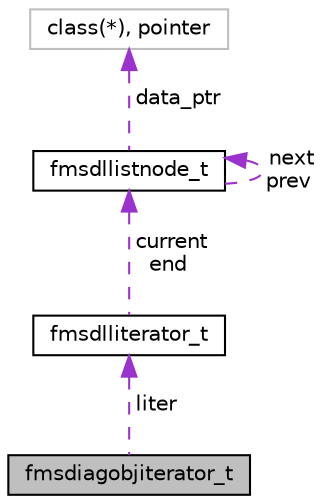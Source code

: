 digraph "fmsdiagobjiterator_t"
{
 // INTERACTIVE_SVG=YES
 // LATEX_PDF_SIZE
  edge [fontname="Helvetica",fontsize="10",labelfontname="Helvetica",labelfontsize="10"];
  node [fontname="Helvetica",fontsize="10",shape=record];
  Node1 [label="fmsdiagobjiterator_t",height=0.2,width=0.4,color="black", fillcolor="grey75", style="filled", fontcolor="black",tooltip="Iterator used to traverse the objects of the container."];
  Node2 -> Node1 [dir="back",color="darkorchid3",fontsize="10",style="dashed",label=" liter" ,fontname="Helvetica"];
  Node2 [label="fmsdlliterator_t",height=0.2,width=0.4,color="black", fillcolor="white", style="filled",URL="$group__fms__diag__dlinked__list__mod.html#structfms__diag__dlinked__list__mod_1_1fmsdlliterator__t",tooltip="Linked list iterator."];
  Node3 -> Node2 [dir="back",color="darkorchid3",fontsize="10",style="dashed",label=" current\nend" ,fontname="Helvetica"];
  Node3 [label="fmsdllistnode_t",height=0.2,width=0.4,color="black", fillcolor="white", style="filled",URL="$structfms__diag__dlinked__list__mod_1_1fmsdllistnode__t.html",tooltip="The doubly-linked list node type."];
  Node4 -> Node3 [dir="back",color="darkorchid3",fontsize="10",style="dashed",label=" data_ptr" ,fontname="Helvetica"];
  Node4 [label="class(*), pointer",height=0.2,width=0.4,color="grey75", fillcolor="white", style="filled",tooltip=" "];
  Node3 -> Node3 [dir="back",color="darkorchid3",fontsize="10",style="dashed",label=" next\nprev" ,fontname="Helvetica"];
}
